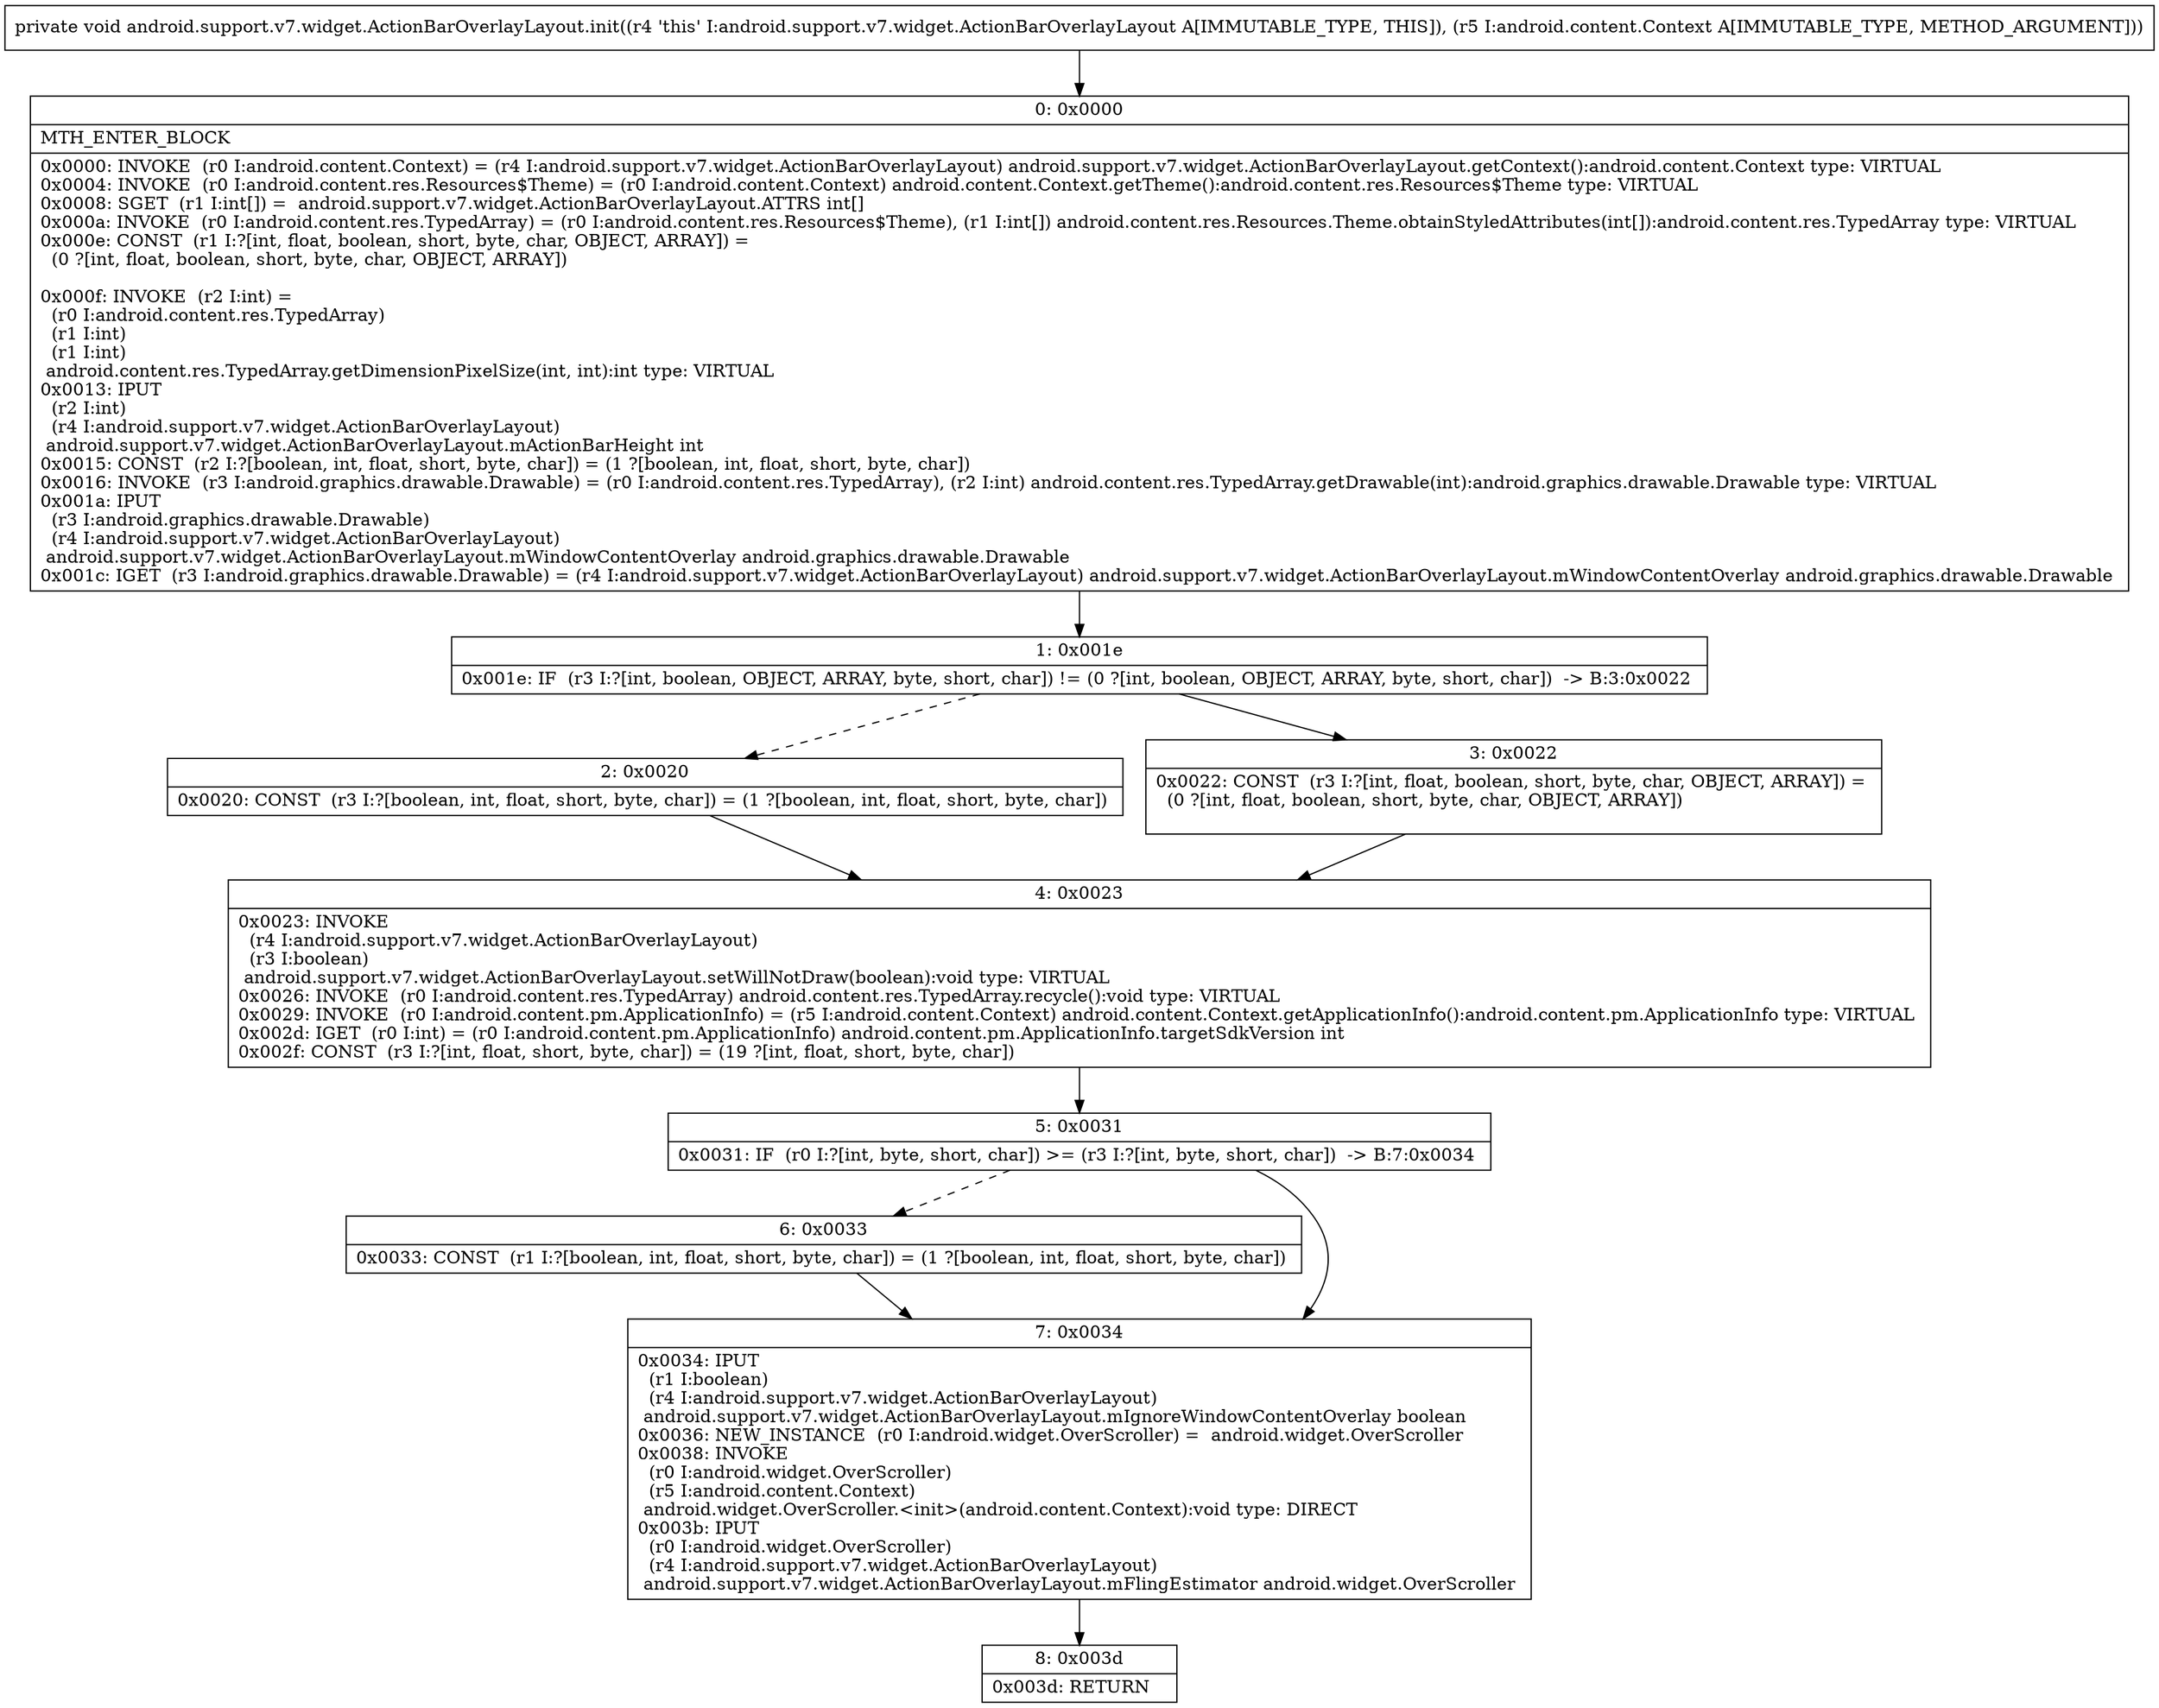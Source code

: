 digraph "CFG forandroid.support.v7.widget.ActionBarOverlayLayout.init(Landroid\/content\/Context;)V" {
Node_0 [shape=record,label="{0\:\ 0x0000|MTH_ENTER_BLOCK\l|0x0000: INVOKE  (r0 I:android.content.Context) = (r4 I:android.support.v7.widget.ActionBarOverlayLayout) android.support.v7.widget.ActionBarOverlayLayout.getContext():android.content.Context type: VIRTUAL \l0x0004: INVOKE  (r0 I:android.content.res.Resources$Theme) = (r0 I:android.content.Context) android.content.Context.getTheme():android.content.res.Resources$Theme type: VIRTUAL \l0x0008: SGET  (r1 I:int[]) =  android.support.v7.widget.ActionBarOverlayLayout.ATTRS int[] \l0x000a: INVOKE  (r0 I:android.content.res.TypedArray) = (r0 I:android.content.res.Resources$Theme), (r1 I:int[]) android.content.res.Resources.Theme.obtainStyledAttributes(int[]):android.content.res.TypedArray type: VIRTUAL \l0x000e: CONST  (r1 I:?[int, float, boolean, short, byte, char, OBJECT, ARRAY]) = \l  (0 ?[int, float, boolean, short, byte, char, OBJECT, ARRAY])\l \l0x000f: INVOKE  (r2 I:int) = \l  (r0 I:android.content.res.TypedArray)\l  (r1 I:int)\l  (r1 I:int)\l android.content.res.TypedArray.getDimensionPixelSize(int, int):int type: VIRTUAL \l0x0013: IPUT  \l  (r2 I:int)\l  (r4 I:android.support.v7.widget.ActionBarOverlayLayout)\l android.support.v7.widget.ActionBarOverlayLayout.mActionBarHeight int \l0x0015: CONST  (r2 I:?[boolean, int, float, short, byte, char]) = (1 ?[boolean, int, float, short, byte, char]) \l0x0016: INVOKE  (r3 I:android.graphics.drawable.Drawable) = (r0 I:android.content.res.TypedArray), (r2 I:int) android.content.res.TypedArray.getDrawable(int):android.graphics.drawable.Drawable type: VIRTUAL \l0x001a: IPUT  \l  (r3 I:android.graphics.drawable.Drawable)\l  (r4 I:android.support.v7.widget.ActionBarOverlayLayout)\l android.support.v7.widget.ActionBarOverlayLayout.mWindowContentOverlay android.graphics.drawable.Drawable \l0x001c: IGET  (r3 I:android.graphics.drawable.Drawable) = (r4 I:android.support.v7.widget.ActionBarOverlayLayout) android.support.v7.widget.ActionBarOverlayLayout.mWindowContentOverlay android.graphics.drawable.Drawable \l}"];
Node_1 [shape=record,label="{1\:\ 0x001e|0x001e: IF  (r3 I:?[int, boolean, OBJECT, ARRAY, byte, short, char]) != (0 ?[int, boolean, OBJECT, ARRAY, byte, short, char])  \-\> B:3:0x0022 \l}"];
Node_2 [shape=record,label="{2\:\ 0x0020|0x0020: CONST  (r3 I:?[boolean, int, float, short, byte, char]) = (1 ?[boolean, int, float, short, byte, char]) \l}"];
Node_3 [shape=record,label="{3\:\ 0x0022|0x0022: CONST  (r3 I:?[int, float, boolean, short, byte, char, OBJECT, ARRAY]) = \l  (0 ?[int, float, boolean, short, byte, char, OBJECT, ARRAY])\l \l}"];
Node_4 [shape=record,label="{4\:\ 0x0023|0x0023: INVOKE  \l  (r4 I:android.support.v7.widget.ActionBarOverlayLayout)\l  (r3 I:boolean)\l android.support.v7.widget.ActionBarOverlayLayout.setWillNotDraw(boolean):void type: VIRTUAL \l0x0026: INVOKE  (r0 I:android.content.res.TypedArray) android.content.res.TypedArray.recycle():void type: VIRTUAL \l0x0029: INVOKE  (r0 I:android.content.pm.ApplicationInfo) = (r5 I:android.content.Context) android.content.Context.getApplicationInfo():android.content.pm.ApplicationInfo type: VIRTUAL \l0x002d: IGET  (r0 I:int) = (r0 I:android.content.pm.ApplicationInfo) android.content.pm.ApplicationInfo.targetSdkVersion int \l0x002f: CONST  (r3 I:?[int, float, short, byte, char]) = (19 ?[int, float, short, byte, char]) \l}"];
Node_5 [shape=record,label="{5\:\ 0x0031|0x0031: IF  (r0 I:?[int, byte, short, char]) \>= (r3 I:?[int, byte, short, char])  \-\> B:7:0x0034 \l}"];
Node_6 [shape=record,label="{6\:\ 0x0033|0x0033: CONST  (r1 I:?[boolean, int, float, short, byte, char]) = (1 ?[boolean, int, float, short, byte, char]) \l}"];
Node_7 [shape=record,label="{7\:\ 0x0034|0x0034: IPUT  \l  (r1 I:boolean)\l  (r4 I:android.support.v7.widget.ActionBarOverlayLayout)\l android.support.v7.widget.ActionBarOverlayLayout.mIgnoreWindowContentOverlay boolean \l0x0036: NEW_INSTANCE  (r0 I:android.widget.OverScroller) =  android.widget.OverScroller \l0x0038: INVOKE  \l  (r0 I:android.widget.OverScroller)\l  (r5 I:android.content.Context)\l android.widget.OverScroller.\<init\>(android.content.Context):void type: DIRECT \l0x003b: IPUT  \l  (r0 I:android.widget.OverScroller)\l  (r4 I:android.support.v7.widget.ActionBarOverlayLayout)\l android.support.v7.widget.ActionBarOverlayLayout.mFlingEstimator android.widget.OverScroller \l}"];
Node_8 [shape=record,label="{8\:\ 0x003d|0x003d: RETURN   \l}"];
MethodNode[shape=record,label="{private void android.support.v7.widget.ActionBarOverlayLayout.init((r4 'this' I:android.support.v7.widget.ActionBarOverlayLayout A[IMMUTABLE_TYPE, THIS]), (r5 I:android.content.Context A[IMMUTABLE_TYPE, METHOD_ARGUMENT])) }"];
MethodNode -> Node_0;
Node_0 -> Node_1;
Node_1 -> Node_2[style=dashed];
Node_1 -> Node_3;
Node_2 -> Node_4;
Node_3 -> Node_4;
Node_4 -> Node_5;
Node_5 -> Node_6[style=dashed];
Node_5 -> Node_7;
Node_6 -> Node_7;
Node_7 -> Node_8;
}

